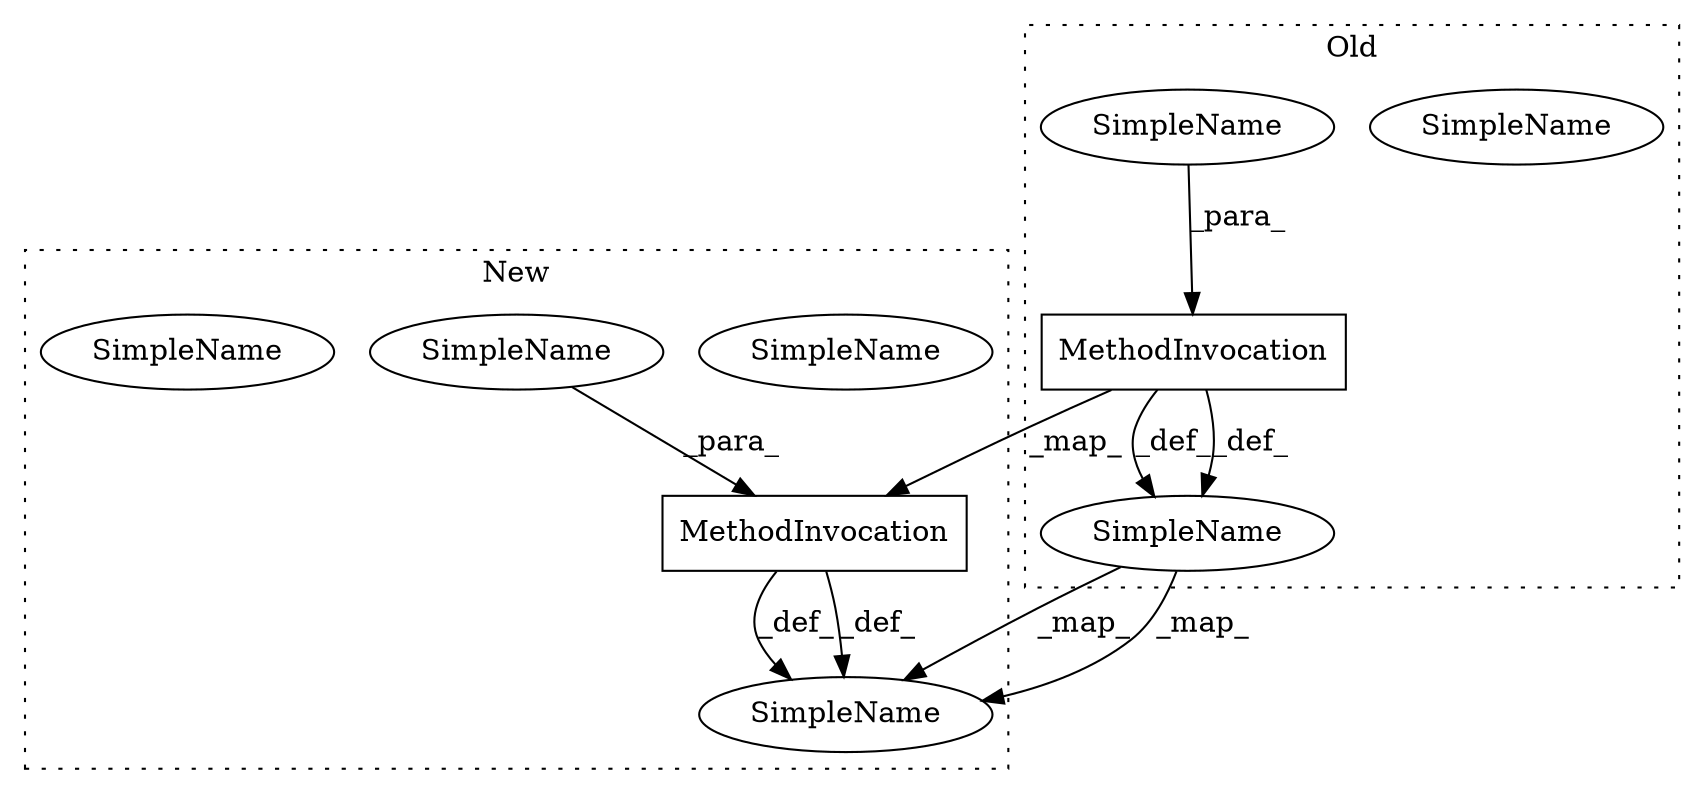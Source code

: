 digraph G {
subgraph cluster0 {
2 [label="MethodInvocation" a="32" s="1982,2027" l="14,1" shape="box"];
3 [label="SimpleName" a="42" s="1848" l="8" shape="ellipse"];
6 [label="SimpleName" a="42" s="1848" l="8" shape="ellipse"];
9 [label="SimpleName" a="42" s="2022" l="5" shape="ellipse"];
label = "Old";
style="dotted";
}
subgraph cluster1 {
1 [label="MethodInvocation" a="32" s="2159,2204" l="14,1" shape="box"];
4 [label="SimpleName" a="42" s="1794" l="5" shape="ellipse"];
5 [label="SimpleName" a="42" s="2199" l="5" shape="ellipse"];
7 [label="SimpleName" a="42" s="1848" l="8" shape="ellipse"];
8 [label="SimpleName" a="42" s="1848" l="8" shape="ellipse"];
label = "New";
style="dotted";
}
1 -> 8 [label="_def_"];
1 -> 8 [label="_def_"];
2 -> 1 [label="_map_"];
2 -> 6 [label="_def_"];
2 -> 6 [label="_def_"];
5 -> 1 [label="_para_"];
6 -> 8 [label="_map_"];
6 -> 8 [label="_map_"];
9 -> 2 [label="_para_"];
}